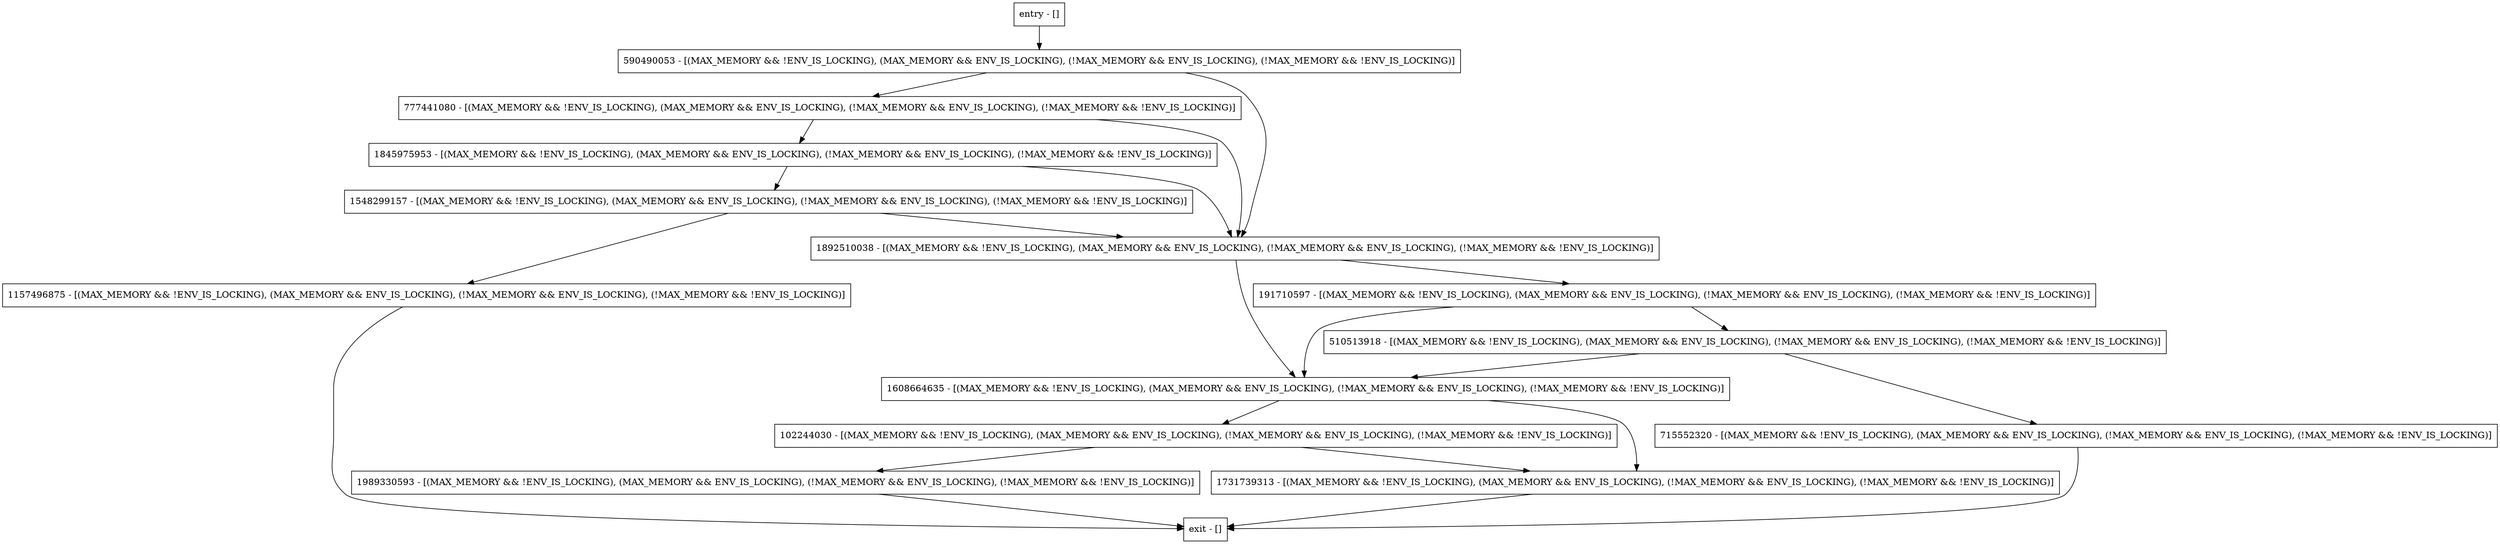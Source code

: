 digraph validateDbConfigAgainstEnv {
node [shape=record];
590490053 [label="590490053 - [(MAX_MEMORY && !ENV_IS_LOCKING), (MAX_MEMORY && ENV_IS_LOCKING), (!MAX_MEMORY && ENV_IS_LOCKING), (!MAX_MEMORY && !ENV_IS_LOCKING)]"];
1548299157 [label="1548299157 - [(MAX_MEMORY && !ENV_IS_LOCKING), (MAX_MEMORY && ENV_IS_LOCKING), (!MAX_MEMORY && ENV_IS_LOCKING), (!MAX_MEMORY && !ENV_IS_LOCKING)]"];
1731739313 [label="1731739313 - [(MAX_MEMORY && !ENV_IS_LOCKING), (MAX_MEMORY && ENV_IS_LOCKING), (!MAX_MEMORY && ENV_IS_LOCKING), (!MAX_MEMORY && !ENV_IS_LOCKING)]"];
715552320 [label="715552320 - [(MAX_MEMORY && !ENV_IS_LOCKING), (MAX_MEMORY && ENV_IS_LOCKING), (!MAX_MEMORY && ENV_IS_LOCKING), (!MAX_MEMORY && !ENV_IS_LOCKING)]"];
entry [label="entry - []"];
exit [label="exit - []"];
1157496875 [label="1157496875 - [(MAX_MEMORY && !ENV_IS_LOCKING), (MAX_MEMORY && ENV_IS_LOCKING), (!MAX_MEMORY && ENV_IS_LOCKING), (!MAX_MEMORY && !ENV_IS_LOCKING)]"];
777441080 [label="777441080 - [(MAX_MEMORY && !ENV_IS_LOCKING), (MAX_MEMORY && ENV_IS_LOCKING), (!MAX_MEMORY && ENV_IS_LOCKING), (!MAX_MEMORY && !ENV_IS_LOCKING)]"];
1989330593 [label="1989330593 - [(MAX_MEMORY && !ENV_IS_LOCKING), (MAX_MEMORY && ENV_IS_LOCKING), (!MAX_MEMORY && ENV_IS_LOCKING), (!MAX_MEMORY && !ENV_IS_LOCKING)]"];
510513918 [label="510513918 - [(MAX_MEMORY && !ENV_IS_LOCKING), (MAX_MEMORY && ENV_IS_LOCKING), (!MAX_MEMORY && ENV_IS_LOCKING), (!MAX_MEMORY && !ENV_IS_LOCKING)]"];
191710597 [label="191710597 - [(MAX_MEMORY && !ENV_IS_LOCKING), (MAX_MEMORY && ENV_IS_LOCKING), (!MAX_MEMORY && ENV_IS_LOCKING), (!MAX_MEMORY && !ENV_IS_LOCKING)]"];
1892510038 [label="1892510038 - [(MAX_MEMORY && !ENV_IS_LOCKING), (MAX_MEMORY && ENV_IS_LOCKING), (!MAX_MEMORY && ENV_IS_LOCKING), (!MAX_MEMORY && !ENV_IS_LOCKING)]"];
1845975953 [label="1845975953 - [(MAX_MEMORY && !ENV_IS_LOCKING), (MAX_MEMORY && ENV_IS_LOCKING), (!MAX_MEMORY && ENV_IS_LOCKING), (!MAX_MEMORY && !ENV_IS_LOCKING)]"];
1608664635 [label="1608664635 - [(MAX_MEMORY && !ENV_IS_LOCKING), (MAX_MEMORY && ENV_IS_LOCKING), (!MAX_MEMORY && ENV_IS_LOCKING), (!MAX_MEMORY && !ENV_IS_LOCKING)]"];
102244030 [label="102244030 - [(MAX_MEMORY && !ENV_IS_LOCKING), (MAX_MEMORY && ENV_IS_LOCKING), (!MAX_MEMORY && ENV_IS_LOCKING), (!MAX_MEMORY && !ENV_IS_LOCKING)]"];
entry;
exit;
590490053 -> 777441080;
590490053 -> 1892510038;
1548299157 -> 1157496875;
1548299157 -> 1892510038;
1731739313 -> exit;
715552320 -> exit;
entry -> 590490053;
1157496875 -> exit;
777441080 -> 1845975953;
777441080 -> 1892510038;
1989330593 -> exit;
510513918 -> 715552320;
510513918 -> 1608664635;
191710597 -> 510513918;
191710597 -> 1608664635;
1892510038 -> 191710597;
1892510038 -> 1608664635;
1845975953 -> 1548299157;
1845975953 -> 1892510038;
1608664635 -> 102244030;
1608664635 -> 1731739313;
102244030 -> 1989330593;
102244030 -> 1731739313;
}
